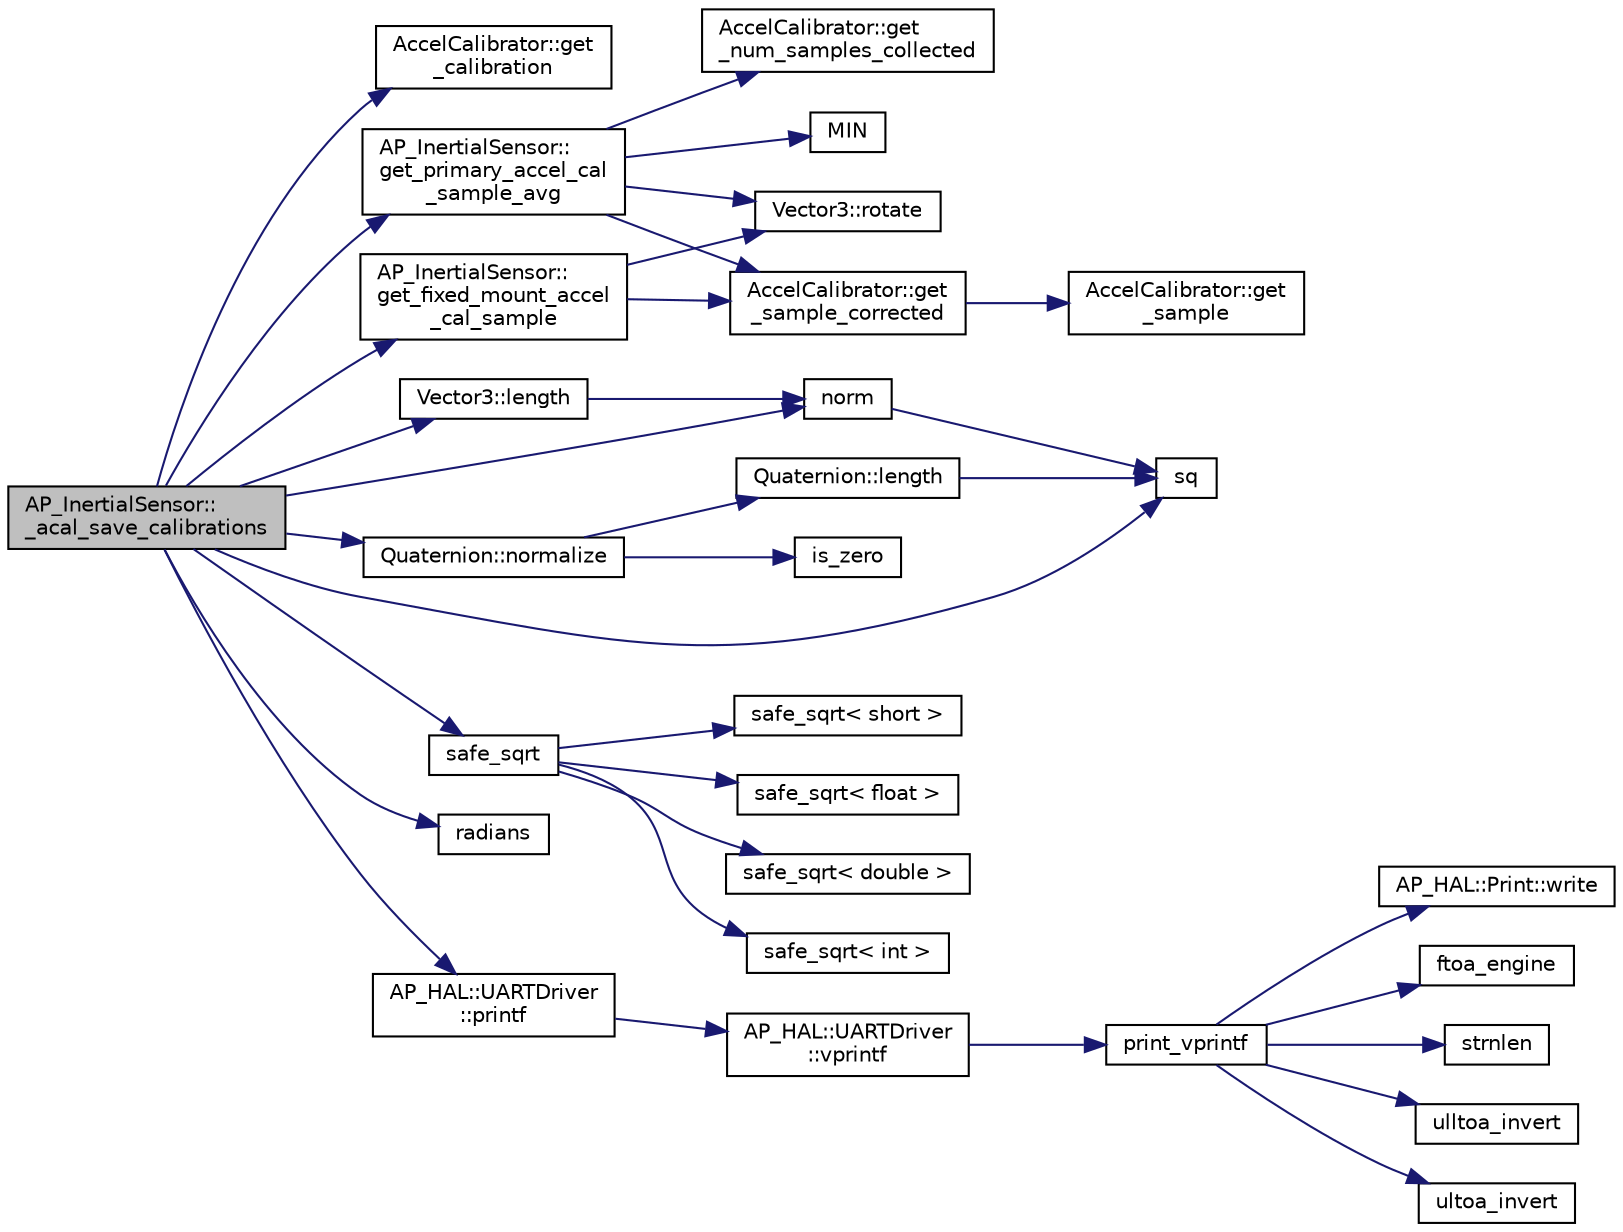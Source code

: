 digraph "AP_InertialSensor::_acal_save_calibrations"
{
 // INTERACTIVE_SVG=YES
  edge [fontname="Helvetica",fontsize="10",labelfontname="Helvetica",labelfontsize="10"];
  node [fontname="Helvetica",fontsize="10",shape=record];
  rankdir="LR";
  Node1 [label="AP_InertialSensor::\l_acal_save_calibrations",height=0.2,width=0.4,color="black", fillcolor="grey75", style="filled", fontcolor="black"];
  Node1 -> Node2 [color="midnightblue",fontsize="10",style="solid",fontname="Helvetica"];
  Node2 [label="AccelCalibrator::get\l_calibration",height=0.2,width=0.4,color="black", fillcolor="white", style="filled",URL="$classAccelCalibrator.html#a51865405a0f820eec707fb993e2f51ed"];
  Node1 -> Node3 [color="midnightblue",fontsize="10",style="solid",fontname="Helvetica"];
  Node3 [label="AP_InertialSensor::\lget_primary_accel_cal\l_sample_avg",height=0.2,width=0.4,color="black", fillcolor="white", style="filled",URL="$classAP__InertialSensor.html#a7858aea15cce3a9190135b050c4f71db"];
  Node3 -> Node4 [color="midnightblue",fontsize="10",style="solid",fontname="Helvetica"];
  Node4 [label="MIN",height=0.2,width=0.4,color="black", fillcolor="white", style="filled",URL="$AP__Math_8h.html#a6b187a3fa1e9f663e89175e7e8e213d6"];
  Node3 -> Node5 [color="midnightblue",fontsize="10",style="solid",fontname="Helvetica"];
  Node5 [label="AccelCalibrator::get\l_num_samples_collected",height=0.2,width=0.4,color="black", fillcolor="white", style="filled",URL="$classAccelCalibrator.html#a26d78940ac1acbb821b42294763d01bc"];
  Node3 -> Node6 [color="midnightblue",fontsize="10",style="solid",fontname="Helvetica"];
  Node6 [label="AccelCalibrator::get\l_sample_corrected",height=0.2,width=0.4,color="black", fillcolor="white", style="filled",URL="$classAccelCalibrator.html#a3459659bb293027c0e9b8658c7135185"];
  Node6 -> Node7 [color="midnightblue",fontsize="10",style="solid",fontname="Helvetica"];
  Node7 [label="AccelCalibrator::get\l_sample",height=0.2,width=0.4,color="black", fillcolor="white", style="filled",URL="$classAccelCalibrator.html#a97c6d873d36c2598ff8b8964b0307d8c"];
  Node3 -> Node8 [color="midnightblue",fontsize="10",style="solid",fontname="Helvetica"];
  Node8 [label="Vector3::rotate",height=0.2,width=0.4,color="black", fillcolor="white", style="filled",URL="$classVector3.html#a53d5701ae2db9492944550927279b7b8"];
  Node1 -> Node9 [color="midnightblue",fontsize="10",style="solid",fontname="Helvetica"];
  Node9 [label="norm",height=0.2,width=0.4,color="black", fillcolor="white", style="filled",URL="$AP__Math_8h.html#adc76d4a5e5c9ae8cb7ab17b55c40d636"];
  Node9 -> Node10 [color="midnightblue",fontsize="10",style="solid",fontname="Helvetica"];
  Node10 [label="sq",height=0.2,width=0.4,color="black", fillcolor="white", style="filled",URL="$AP__Math_8h.html#a0375e3d67fd3911cacee5c3e1408c0f2"];
  Node1 -> Node11 [color="midnightblue",fontsize="10",style="solid",fontname="Helvetica"];
  Node11 [label="AP_InertialSensor::\lget_fixed_mount_accel\l_cal_sample",height=0.2,width=0.4,color="black", fillcolor="white", style="filled",URL="$classAP__InertialSensor.html#ab6222db4764f0da83e4437941a56d479"];
  Node11 -> Node6 [color="midnightblue",fontsize="10",style="solid",fontname="Helvetica"];
  Node11 -> Node8 [color="midnightblue",fontsize="10",style="solid",fontname="Helvetica"];
  Node1 -> Node12 [color="midnightblue",fontsize="10",style="solid",fontname="Helvetica"];
  Node12 [label="safe_sqrt",height=0.2,width=0.4,color="black", fillcolor="white", style="filled",URL="$AP__Math_8cpp.html#ac89eb1832d8e4d67fcf1ac07e3c25184"];
  Node12 -> Node13 [color="midnightblue",fontsize="10",style="solid",fontname="Helvetica"];
  Node13 [label="safe_sqrt\< int \>",height=0.2,width=0.4,color="black", fillcolor="white", style="filled",URL="$AP__Math_8cpp.html#aa5cb9421d48def32eb7574adb1b152b0"];
  Node12 -> Node14 [color="midnightblue",fontsize="10",style="solid",fontname="Helvetica"];
  Node14 [label="safe_sqrt\< short \>",height=0.2,width=0.4,color="black", fillcolor="white", style="filled",URL="$AP__Math_8cpp.html#a6952300e3d03222491051d674312b67d"];
  Node12 -> Node15 [color="midnightblue",fontsize="10",style="solid",fontname="Helvetica"];
  Node15 [label="safe_sqrt\< float \>",height=0.2,width=0.4,color="black", fillcolor="white", style="filled",URL="$AP__Math_8cpp.html#a40ae6cfccff676d9d2ff57e2e9ca549c"];
  Node12 -> Node16 [color="midnightblue",fontsize="10",style="solid",fontname="Helvetica"];
  Node16 [label="safe_sqrt\< double \>",height=0.2,width=0.4,color="black", fillcolor="white", style="filled",URL="$AP__Math_8cpp.html#acf6795fb73b8b915b53126f71cd2712a"];
  Node1 -> Node10 [color="midnightblue",fontsize="10",style="solid",fontname="Helvetica"];
  Node1 -> Node17 [color="midnightblue",fontsize="10",style="solid",fontname="Helvetica"];
  Node17 [label="Vector3::length",height=0.2,width=0.4,color="black", fillcolor="white", style="filled",URL="$classVector3.html#ac1fd5514e368a1e1c2d13f71eda18345"];
  Node17 -> Node9 [color="midnightblue",fontsize="10",style="solid",fontname="Helvetica"];
  Node1 -> Node18 [color="midnightblue",fontsize="10",style="solid",fontname="Helvetica"];
  Node18 [label="Quaternion::normalize",height=0.2,width=0.4,color="black", fillcolor="white", style="filled",URL="$classQuaternion.html#a48e6bafb249c895ed25f29dc9170e11e"];
  Node18 -> Node19 [color="midnightblue",fontsize="10",style="solid",fontname="Helvetica"];
  Node19 [label="Quaternion::length",height=0.2,width=0.4,color="black", fillcolor="white", style="filled",URL="$classQuaternion.html#a6f5e82dd828c59392a3133d6d5877f39"];
  Node19 -> Node10 [color="midnightblue",fontsize="10",style="solid",fontname="Helvetica"];
  Node18 -> Node20 [color="midnightblue",fontsize="10",style="solid",fontname="Helvetica"];
  Node20 [label="is_zero",height=0.2,width=0.4,color="black", fillcolor="white", style="filled",URL="$AP__Math_8h.html#a2a12cce483e9b870da70d30406d82c60"];
  Node1 -> Node21 [color="midnightblue",fontsize="10",style="solid",fontname="Helvetica"];
  Node21 [label="radians",height=0.2,width=0.4,color="black", fillcolor="white", style="filled",URL="$AP__Math_8h.html#a75b14352ec1c95a8276af9a0813cfdc3"];
  Node1 -> Node22 [color="midnightblue",fontsize="10",style="solid",fontname="Helvetica"];
  Node22 [label="AP_HAL::UARTDriver\l::printf",height=0.2,width=0.4,color="black", fillcolor="white", style="filled",URL="$classAP__HAL_1_1UARTDriver.html#a6ceedc792594e59fc7d80b39a435f027"];
  Node22 -> Node23 [color="midnightblue",fontsize="10",style="solid",fontname="Helvetica"];
  Node23 [label="AP_HAL::UARTDriver\l::vprintf",height=0.2,width=0.4,color="black", fillcolor="white", style="filled",URL="$classAP__HAL_1_1UARTDriver.html#aa8abfb6d6641299472c29ac1edde559f"];
  Node23 -> Node24 [color="midnightblue",fontsize="10",style="solid",fontname="Helvetica"];
  Node24 [label="print_vprintf",height=0.2,width=0.4,color="black", fillcolor="white", style="filled",URL="$print__vprintf_8cpp.html#a1534eaeab54696df96975b56d9f49212"];
  Node24 -> Node25 [color="midnightblue",fontsize="10",style="solid",fontname="Helvetica"];
  Node25 [label="AP_HAL::Print::write",height=0.2,width=0.4,color="black", fillcolor="white", style="filled",URL="$classAP__HAL_1_1Print.html#acc65391952a43334f8f5c9bef341f501"];
  Node24 -> Node26 [color="midnightblue",fontsize="10",style="solid",fontname="Helvetica"];
  Node26 [label="ftoa_engine",height=0.2,width=0.4,color="black", fillcolor="white", style="filled",URL="$ftoa__engine_8cpp.html#a1c28234da8f20b43c85890d4bb452947"];
  Node24 -> Node27 [color="midnightblue",fontsize="10",style="solid",fontname="Helvetica"];
  Node27 [label="strnlen",height=0.2,width=0.4,color="black", fillcolor="white", style="filled",URL="$replace_8cpp.html#a880bcc7b85a09e6254691bebd5344b51"];
  Node24 -> Node28 [color="midnightblue",fontsize="10",style="solid",fontname="Helvetica"];
  Node28 [label="ulltoa_invert",height=0.2,width=0.4,color="black", fillcolor="white", style="filled",URL="$utoa__invert_8cpp.html#a34926f552460b47c414ec4d83b32815c"];
  Node24 -> Node29 [color="midnightblue",fontsize="10",style="solid",fontname="Helvetica"];
  Node29 [label="ultoa_invert",height=0.2,width=0.4,color="black", fillcolor="white", style="filled",URL="$utoa__invert_8cpp.html#a5d99bba8e697c1e11da489d88fca8559"];
}
